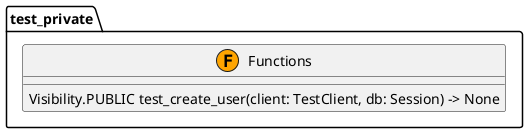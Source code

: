 @startuml
skinparam classAttributeIconSize 0

package "test_private" {
  class Functions <<(F,orange)>> {
    Visibility.PUBLIC test_create_user(client: TestClient, db: Session) -> None
  }
}

' Relationships
@enduml